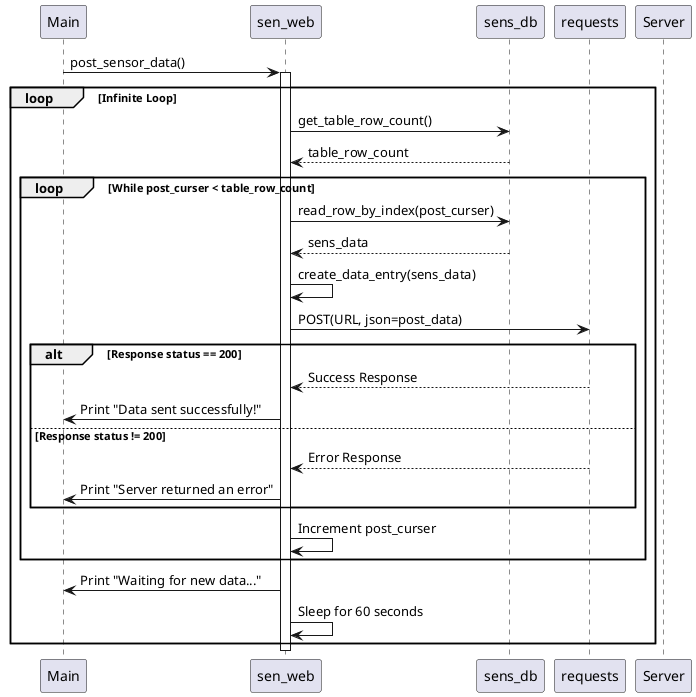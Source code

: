 @startuml
participant Main
participant sen_web
participant sens_db
participant requests
participant Server

Main -> sen_web: post_sensor_data()
activate sen_web

loop Infinite Loop
    sen_web -> sens_db: get_table_row_count()
    sens_db --> sen_web: table_row_count

    loop While post_curser < table_row_count
        sen_web -> sens_db: read_row_by_index(post_curser)
        sens_db --> sen_web: sens_data

        sen_web -> sen_web: create_data_entry(sens_data)
        sen_web -> requests: POST(URL, json=post_data)
        alt Response status == 200
            requests --> sen_web: Success Response
            sen_web -> Main: Print "Data sent successfully!"
        else Response status != 200
            requests --> sen_web: Error Response
            sen_web -> Main: Print "Server returned an error"
        end

        sen_web -> sen_web: Increment post_curser
    end

    sen_web -> Main: Print "Waiting for new data..."
    sen_web -> sen_web: Sleep for 60 seconds
end
deactivate sen_web
@enduml
